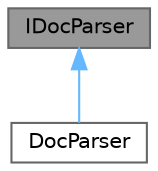 digraph "IDocParser"
{
 // INTERACTIVE_SVG=YES
 // LATEX_PDF_SIZE
  bgcolor="transparent";
  edge [fontname=Helvetica,fontsize=10,labelfontname=Helvetica,labelfontsize=10];
  node [fontname=Helvetica,fontsize=10,shape=box,height=0.2,width=0.4];
  Node1 [label="IDocParser",height=0.2,width=0.4,color="gray40", fillcolor="grey60", style="filled", fontcolor="black",tooltip="opaque parser interface"];
  Node1 -> Node2 [dir="back",color="steelblue1",style="solid"];
  Node2 [label="DocParser",height=0.2,width=0.4,color="gray40", fillcolor="white", style="filled",URL="$da/d02/class_doc_parser.html",tooltip=" "];
}
